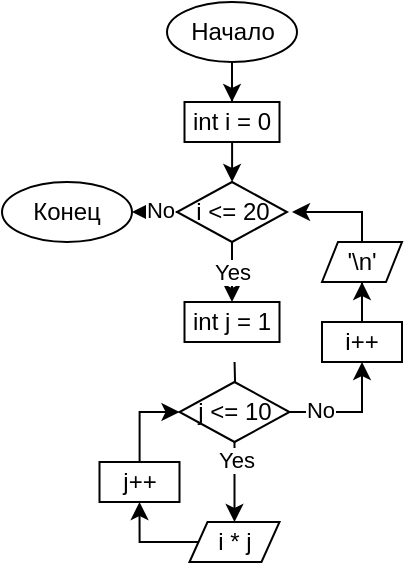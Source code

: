 <mxfile version="13.1.5" type="device"><diagram id="C5RBs43oDa-KdzZeNtuy" name="Page-1"><mxGraphModel dx="498" dy="281" grid="1" gridSize="10" guides="1" tooltips="1" connect="1" arrows="1" fold="1" page="1" pageScale="1" pageWidth="827" pageHeight="1169" math="0" shadow="0"><root><mxCell id="WIyWlLk6GJQsqaUBKTNV-0"/><mxCell id="WIyWlLk6GJQsqaUBKTNV-1" parent="WIyWlLk6GJQsqaUBKTNV-0"/><mxCell id="hzRiJR8K_pWHgd44_eGp-320" style="edgeStyle=orthogonalEdgeStyle;rounded=0;orthogonalLoop=1;jettySize=auto;html=1;entryX=0.5;entryY=0;entryDx=0;entryDy=0;" edge="1" parent="WIyWlLk6GJQsqaUBKTNV-1" source="hzRiJR8K_pWHgd44_eGp-317" target="hzRiJR8K_pWHgd44_eGp-319"><mxGeometry relative="1" as="geometry"/></mxCell><mxCell id="hzRiJR8K_pWHgd44_eGp-317" value="Начало" style="ellipse;whiteSpace=wrap;html=1;" vertex="1" parent="WIyWlLk6GJQsqaUBKTNV-1"><mxGeometry x="152.5" y="30" width="65" height="30" as="geometry"/></mxCell><mxCell id="hzRiJR8K_pWHgd44_eGp-354" style="edgeStyle=orthogonalEdgeStyle;rounded=0;orthogonalLoop=1;jettySize=auto;html=1;entryX=0.5;entryY=0;entryDx=0;entryDy=0;" edge="1" parent="WIyWlLk6GJQsqaUBKTNV-1" source="hzRiJR8K_pWHgd44_eGp-319" target="hzRiJR8K_pWHgd44_eGp-331"><mxGeometry relative="1" as="geometry"/></mxCell><mxCell id="hzRiJR8K_pWHgd44_eGp-319" value="&lt;div&gt;int i = 0&lt;/div&gt;" style="rounded=0;whiteSpace=wrap;html=1;" vertex="1" parent="WIyWlLk6GJQsqaUBKTNV-1"><mxGeometry x="161.25" y="80" width="47.5" height="20" as="geometry"/></mxCell><mxCell id="hzRiJR8K_pWHgd44_eGp-336" value="Yes" style="edgeStyle=orthogonalEdgeStyle;rounded=0;orthogonalLoop=1;jettySize=auto;html=1;" edge="1" parent="WIyWlLk6GJQsqaUBKTNV-1" source="hzRiJR8K_pWHgd44_eGp-331" target="hzRiJR8K_pWHgd44_eGp-334"><mxGeometry relative="1" as="geometry"><Array as="points"><mxPoint x="185" y="160"/><mxPoint x="185" y="160"/></Array></mxGeometry></mxCell><mxCell id="hzRiJR8K_pWHgd44_eGp-339" style="edgeStyle=orthogonalEdgeStyle;rounded=0;orthogonalLoop=1;jettySize=auto;html=1;entryX=1;entryY=0.5;entryDx=0;entryDy=0;" edge="1" parent="WIyWlLk6GJQsqaUBKTNV-1" source="hzRiJR8K_pWHgd44_eGp-331" target="hzRiJR8K_pWHgd44_eGp-338"><mxGeometry relative="1" as="geometry"/></mxCell><mxCell id="hzRiJR8K_pWHgd44_eGp-341" value="No" style="edgeLabel;html=1;align=center;verticalAlign=middle;resizable=0;points=[];" vertex="1" connectable="0" parent="hzRiJR8K_pWHgd44_eGp-339"><mxGeometry x="-0.693" y="-1" relative="1" as="geometry"><mxPoint as="offset"/></mxGeometry></mxCell><mxCell id="hzRiJR8K_pWHgd44_eGp-331" value="i &amp;lt;= 20" style="rhombus;whiteSpace=wrap;html=1;" vertex="1" parent="WIyWlLk6GJQsqaUBKTNV-1"><mxGeometry x="157.5" y="120" width="55" height="30" as="geometry"/></mxCell><mxCell id="hzRiJR8K_pWHgd44_eGp-333" style="edgeStyle=orthogonalEdgeStyle;rounded=0;orthogonalLoop=1;jettySize=auto;html=1;" edge="1" parent="WIyWlLk6GJQsqaUBKTNV-1" target="hzRiJR8K_pWHgd44_eGp-335"><mxGeometry relative="1" as="geometry"><mxPoint x="186.279" y="210" as="sourcePoint"/></mxGeometry></mxCell><mxCell id="hzRiJR8K_pWHgd44_eGp-334" value="&lt;div&gt;int j = 1&lt;/div&gt;" style="rounded=0;whiteSpace=wrap;html=1;" vertex="1" parent="WIyWlLk6GJQsqaUBKTNV-1"><mxGeometry x="161.25" y="180" width="47.5" height="20" as="geometry"/></mxCell><mxCell id="hzRiJR8K_pWHgd44_eGp-343" style="edgeStyle=orthogonalEdgeStyle;rounded=0;orthogonalLoop=1;jettySize=auto;html=1;entryX=0.5;entryY=1;entryDx=0;entryDy=0;" edge="1" parent="WIyWlLk6GJQsqaUBKTNV-1" source="hzRiJR8K_pWHgd44_eGp-335" target="hzRiJR8K_pWHgd44_eGp-342"><mxGeometry relative="1" as="geometry"><mxPoint x="251.25" y="210" as="targetPoint"/></mxGeometry></mxCell><mxCell id="hzRiJR8K_pWHgd44_eGp-345" value="No" style="edgeLabel;html=1;align=center;verticalAlign=middle;resizable=0;points=[];" vertex="1" connectable="0" parent="hzRiJR8K_pWHgd44_eGp-343"><mxGeometry x="-0.516" y="1" relative="1" as="geometry"><mxPoint as="offset"/></mxGeometry></mxCell><mxCell id="hzRiJR8K_pWHgd44_eGp-347" style="edgeStyle=orthogonalEdgeStyle;rounded=0;orthogonalLoop=1;jettySize=auto;html=1;entryX=0.5;entryY=0;entryDx=0;entryDy=0;" edge="1" parent="WIyWlLk6GJQsqaUBKTNV-1" source="hzRiJR8K_pWHgd44_eGp-335" target="hzRiJR8K_pWHgd44_eGp-346"><mxGeometry relative="1" as="geometry"/></mxCell><mxCell id="hzRiJR8K_pWHgd44_eGp-348" value="Yes" style="edgeLabel;html=1;align=center;verticalAlign=middle;resizable=0;points=[];" vertex="1" connectable="0" parent="hzRiJR8K_pWHgd44_eGp-347"><mxGeometry x="-0.562" relative="1" as="geometry"><mxPoint as="offset"/></mxGeometry></mxCell><mxCell id="hzRiJR8K_pWHgd44_eGp-335" value="j &amp;lt;= 10" style="rhombus;whiteSpace=wrap;html=1;" vertex="1" parent="WIyWlLk6GJQsqaUBKTNV-1"><mxGeometry x="158.75" y="220" width="55" height="30" as="geometry"/></mxCell><mxCell id="hzRiJR8K_pWHgd44_eGp-338" value="Конец" style="ellipse;whiteSpace=wrap;html=1;" vertex="1" parent="WIyWlLk6GJQsqaUBKTNV-1"><mxGeometry x="70" y="120" width="65" height="30" as="geometry"/></mxCell><mxCell id="hzRiJR8K_pWHgd44_eGp-362" style="edgeStyle=orthogonalEdgeStyle;rounded=0;orthogonalLoop=1;jettySize=auto;html=1;entryX=0.5;entryY=1;entryDx=0;entryDy=0;" edge="1" parent="WIyWlLk6GJQsqaUBKTNV-1" source="hzRiJR8K_pWHgd44_eGp-342" target="hzRiJR8K_pWHgd44_eGp-357"><mxGeometry relative="1" as="geometry"/></mxCell><mxCell id="hzRiJR8K_pWHgd44_eGp-342" value="i++" style="rounded=0;whiteSpace=wrap;html=1;" vertex="1" parent="WIyWlLk6GJQsqaUBKTNV-1"><mxGeometry x="230" y="190" width="40" height="20" as="geometry"/></mxCell><mxCell id="hzRiJR8K_pWHgd44_eGp-352" style="edgeStyle=orthogonalEdgeStyle;rounded=0;orthogonalLoop=1;jettySize=auto;html=1;entryX=0.5;entryY=1;entryDx=0;entryDy=0;" edge="1" parent="WIyWlLk6GJQsqaUBKTNV-1" source="hzRiJR8K_pWHgd44_eGp-346" target="hzRiJR8K_pWHgd44_eGp-349"><mxGeometry relative="1" as="geometry"/></mxCell><mxCell id="hzRiJR8K_pWHgd44_eGp-346" value="i * j" style="shape=parallelogram;perimeter=parallelogramPerimeter;whiteSpace=wrap;html=1;" vertex="1" parent="WIyWlLk6GJQsqaUBKTNV-1"><mxGeometry x="163.75" y="290" width="45" height="20" as="geometry"/></mxCell><mxCell id="hzRiJR8K_pWHgd44_eGp-353" style="edgeStyle=orthogonalEdgeStyle;rounded=0;orthogonalLoop=1;jettySize=auto;html=1;entryX=0;entryY=0.5;entryDx=0;entryDy=0;" edge="1" parent="WIyWlLk6GJQsqaUBKTNV-1" source="hzRiJR8K_pWHgd44_eGp-349" target="hzRiJR8K_pWHgd44_eGp-335"><mxGeometry relative="1" as="geometry"/></mxCell><mxCell id="hzRiJR8K_pWHgd44_eGp-349" value="j++" style="rounded=0;whiteSpace=wrap;html=1;" vertex="1" parent="WIyWlLk6GJQsqaUBKTNV-1"><mxGeometry x="118.75" y="260" width="40" height="20" as="geometry"/></mxCell><mxCell id="hzRiJR8K_pWHgd44_eGp-363" style="edgeStyle=orthogonalEdgeStyle;rounded=0;orthogonalLoop=1;jettySize=auto;html=1;" edge="1" parent="WIyWlLk6GJQsqaUBKTNV-1" source="hzRiJR8K_pWHgd44_eGp-357"><mxGeometry relative="1" as="geometry"><mxPoint x="215" y="135" as="targetPoint"/><Array as="points"><mxPoint x="250" y="135"/></Array></mxGeometry></mxCell><mxCell id="hzRiJR8K_pWHgd44_eGp-357" value="'\n'" style="shape=parallelogram;perimeter=parallelogramPerimeter;whiteSpace=wrap;html=1;" vertex="1" parent="WIyWlLk6GJQsqaUBKTNV-1"><mxGeometry x="230" y="150" width="40" height="20" as="geometry"/></mxCell></root></mxGraphModel></diagram></mxfile>